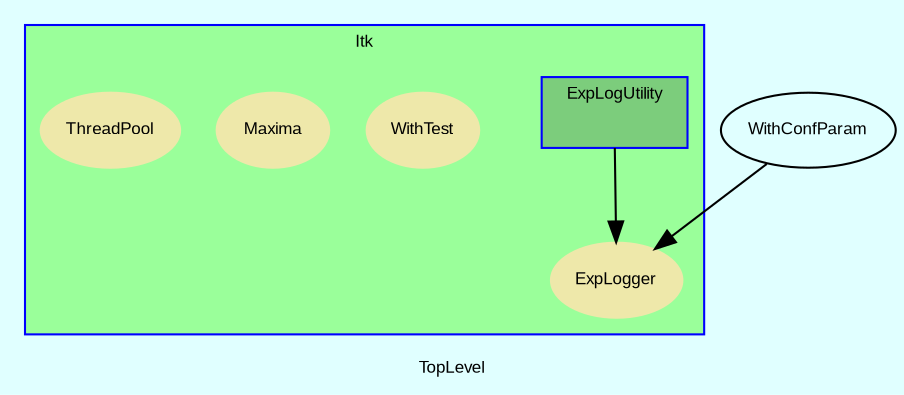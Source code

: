 digraph TopLevel {
    fontsize = 8
    compound = true
    label = "TopLevel"
    fontname = Arial
    bgcolor = lightcyan1
    node [
        fontsize = 8,
        fontname = Arial,
        color = black
    ]

    Itk__ExpLogUtility -> Itk__ExpLogger [
        ltail = cluster_Itk__ExpLogUtility
    ]

    WithConfParam [
        URL = "classes/WithConfParam.html",
        label = "WithConfParam"
    ]

    WithConfParam -> Itk__ExpLogger [

    ]

    subgraph cluster_Itk {
        label = "Itk"
        URL = "classes/Itk.html"
        style = filled
        fontname = Arial
        color = blue
        fillcolor = palegreen1
        Itk [
            shape = plaintext,
            height = 0.01,
            width = 0.01,
            label = ""
        ]

        Itk__WithTest [
            shape = ellipse,
            fontcolor = black,
            URL = "classes/Itk/WithTest.html",
            style = filled,
            color = palegoldenrod,
            label = "WithTest"
        ]

        Itk__ExpLogger [
            shape = ellipse,
            fontcolor = black,
            URL = "classes/Itk/ExpLogger.html",
            style = filled,
            color = palegoldenrod,
            label = "ExpLogger"
        ]

        Itk__Maxima [
            shape = ellipse,
            fontcolor = black,
            URL = "classes/Itk/Maxima.html",
            style = filled,
            color = palegoldenrod,
            label = "Maxima"
        ]

        Itk__ThreadPool [
            shape = ellipse,
            fontcolor = black,
            URL = "classes/Itk/ThreadPool.html",
            style = filled,
            color = palegoldenrod,
            label = "ThreadPool"
        ]

        subgraph cluster_Itk__ExpLogUtility {
            label = "ExpLogUtility"
            URL = "classes/Itk/ExpLogUtility.html"
            style = filled
            fontname = Arial
            color = blue
            fillcolor = palegreen3
            Itk__ExpLogUtility [
                shape = plaintext,
                height = 0.01,
                width = 0.75,
                label = ""
            ]

        }

    }

}

